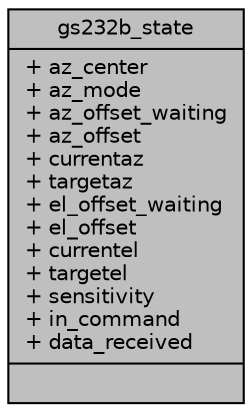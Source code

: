 digraph "gs232b_state"
{
 // INTERACTIVE_SVG=YES
  edge [fontname="Helvetica",fontsize="10",labelfontname="Helvetica",labelfontsize="10"];
  node [fontname="Helvetica",fontsize="10",shape=record];
  Node1 [label="{gs232b_state\n|+ az_center\l+ az_mode\l+ az_offset_waiting\l+ az_offset\l+ currentaz\l+ targetaz\l+ el_offset_waiting\l+ el_offset\l+ currentel\l+ targetel\l+ sensitivity\l+ in_command\l+ data_received\l|}",height=0.2,width=0.4,color="black", fillcolor="grey75", style="filled", fontcolor="black"];
}
